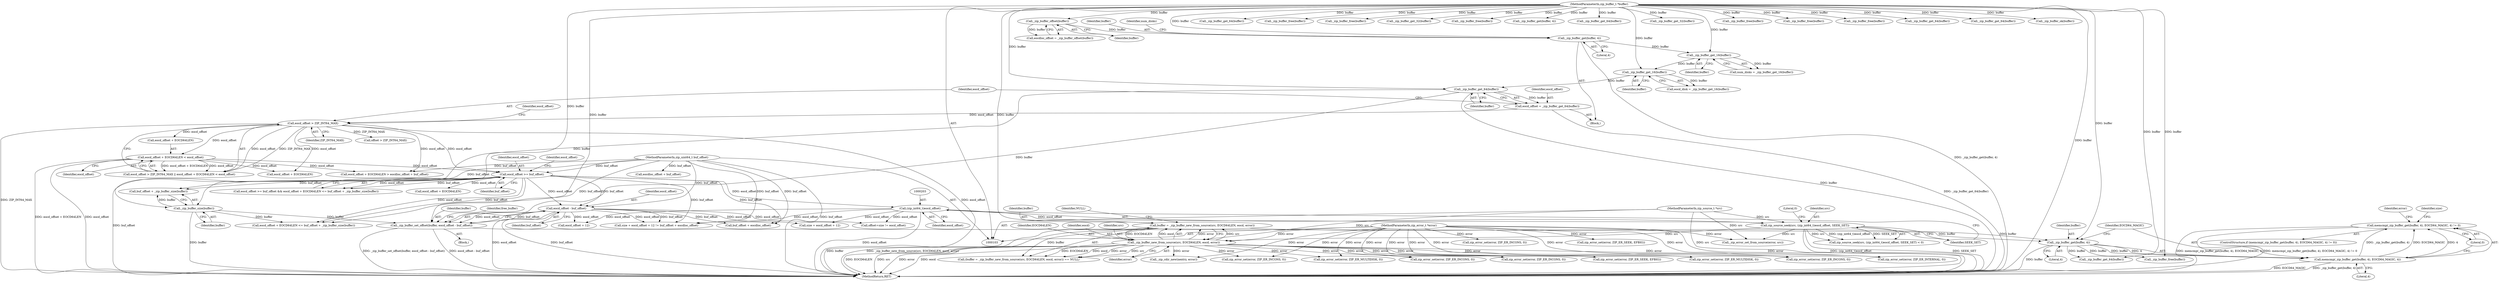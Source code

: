 digraph "0_libzip_9b46957ec98d85a572e9ef98301247f39338a3b5@API" {
"1000230" [label="(Call,memcmp(_zip_buffer_get(buffer, 4), EOCD64_MAGIC, 4) != 0)"];
"1000231" [label="(Call,memcmp(_zip_buffer_get(buffer, 4), EOCD64_MAGIC, 4))"];
"1000232" [label="(Call,_zip_buffer_get(buffer, 4))"];
"1000215" [label="(Call,buffer = _zip_buffer_new_from_source(src, EOCD64LEN, eocd, error))"];
"1000105" [label="(MethodParameterIn,zip_buffer_t *buffer)"];
"1000217" [label="(Call,_zip_buffer_new_from_source(src, EOCD64LEN, eocd, error))"];
"1000200" [label="(Call,zip_source_seek(src, (zip_int64_t)eocd_offset, SEEK_SET))"];
"1000104" [label="(MethodParameterIn,zip_source_t *src)"];
"1000202" [label="(Call,(zip_int64_t)eocd_offset)"];
"1000176" [label="(Call,eocd_offset >= buf_offset)"];
"1000147" [label="(Call,eocd_offset + EOCD64LEN < eocd_offset)"];
"1000144" [label="(Call,eocd_offset > ZIP_INT64_MAX)"];
"1000138" [label="(Call,eocd_offset = _zip_buffer_get_64(buffer))"];
"1000140" [label="(Call,_zip_buffer_get_64(buffer))"];
"1000136" [label="(Call,_zip_buffer_get_16(buffer))"];
"1000132" [label="(Call,_zip_buffer_get_16(buffer))"];
"1000127" [label="(Call,_zip_buffer_get(buffer, 4))"];
"1000125" [label="(Call,_zip_buffer_offset(buffer))"];
"1000106" [label="(MethodParameterIn,zip_uint64_t buf_offset)"];
"1000108" [label="(MethodParameterIn,zip_error_t *error)"];
"1000188" [label="(Call,_zip_buffer_set_offset(buffer, eocd_offset - buf_offset))"];
"1000185" [label="(Call,_zip_buffer_size(buffer))"];
"1000190" [label="(Call,eocd_offset - buf_offset)"];
"1000222" [label="(Identifier,NULL)"];
"1000188" [label="(Call,_zip_buffer_set_offset(buffer, eocd_offset - buf_offset))"];
"1000240" [label="(Identifier,error)"];
"1000364" [label="(Call,zip_error_set(error, ZIP_ER_MULTIDISK, 0))"];
"1000192" [label="(Identifier,buf_offset)"];
"1000183" [label="(Call,buf_offset + _zip_buffer_size(buffer))"];
"1000381" [label="(Call,_zip_buffer_get_64(buffer))"];
"1000371" [label="(Call,_zip_buffer_free(buffer))"];
"1000262" [label="(Call,eocd_offset + 12)"];
"1000205" [label="(Identifier,SEEK_SET)"];
"1000219" [label="(Identifier,EOCD64LEN)"];
"1000199" [label="(Call,zip_source_seek(src, (zip_int64_t)eocd_offset, SEEK_SET) < 0)"];
"1000347" [label="(Call,_zip_buffer_free(buffer))"];
"1000125" [label="(Call,_zip_buffer_offset(buffer))"];
"1000285" [label="(Call,_zip_buffer_get_32(buffer))"];
"1000235" [label="(Identifier,EOCD64_MAGIC)"];
"1000109" [label="(Block,)"];
"1000105" [label="(MethodParameterIn,zip_buffer_t *buffer)"];
"1000194" [label="(Identifier,free_buffer)"];
"1000186" [label="(Identifier,buffer)"];
"1000426" [label="(Call,offset+size != eocd_offset)"];
"1000327" [label="(Call,_zip_buffer_free(buffer))"];
"1000231" [label="(Call,memcmp(_zip_buffer_get(buffer, 4), EOCD64_MAGIC, 4))"];
"1000208" [label="(Call,_zip_error_set_from_source(error, src))"];
"1000432" [label="(Call,zip_error_set(error, ZIP_ER_INCONS, 0))"];
"1000133" [label="(Identifier,buffer)"];
"1000134" [label="(Call,eocd_disk = _zip_buffer_get_16(buffer))"];
"1000202" [label="(Call,(zip_int64_t)eocd_offset)"];
"1000140" [label="(Call,_zip_buffer_get_64(buffer))"];
"1000128" [label="(Identifier,buffer)"];
"1000143" [label="(Call,eocd_offset > ZIP_INT64_MAX || eocd_offset + EOCD64LEN < eocd_offset)"];
"1000230" [label="(Call,memcmp(_zip_buffer_get(buffer, 4), EOCD64_MAGIC, 4) != 0)"];
"1000406" [label="(Call,offset > ZIP_INT64_MAX)"];
"1000232" [label="(Call,_zip_buffer_get(buffer, 4))"];
"1000280" [label="(Call,_zip_buffer_get(buffer, 4))"];
"1000132" [label="(Call,_zip_buffer_get_16(buffer))"];
"1000131" [label="(Identifier,num_disks)"];
"1000180" [label="(Call,eocd_offset + EOCD64LEN)"];
"1000127" [label="(Call,_zip_buffer_get(buffer, 4))"];
"1000269" [label="(Call,zip_error_set(error, ZIP_ER_INCONS, 0))"];
"1000239" [label="(Call,zip_error_set(error, ZIP_ER_INCONS, 0))"];
"1000415" [label="(Call,zip_error_set(error, ZIP_ER_SEEK, EFBIG))"];
"1000377" [label="(Call,_zip_buffer_get_64(buffer))"];
"1000151" [label="(Identifier,eocd_offset)"];
"1000388" [label="(Call,zip_error_set(error, ZIP_ER_INTERNAL, 0))"];
"1000200" [label="(Call,zip_source_seek(src, (zip_int64_t)eocd_offset, SEEK_SET))"];
"1000320" [label="(Call,zip_error_set(error, ZIP_ER_INCONS, 0))"];
"1000246" [label="(Call,_zip_buffer_free(buffer))"];
"1000289" [label="(Call,_zip_buffer_get_32(buffer))"];
"1000181" [label="(Identifier,eocd_offset)"];
"1000185" [label="(Call,_zip_buffer_size(buffer))"];
"1000465" [label="(MethodReturn,RET)"];
"1000137" [label="(Identifier,buffer)"];
"1000276" [label="(Call,_zip_buffer_free(buffer))"];
"1000217" [label="(Call,_zip_buffer_new_from_source(src, EOCD64LEN, eocd, error))"];
"1000108" [label="(MethodParameterIn,zip_error_t *error)"];
"1000204" [label="(Identifier,eocd_offset)"];
"1000215" [label="(Call,buffer = _zip_buffer_new_from_source(src, EOCD64LEN, eocd, error))"];
"1000104" [label="(MethodParameterIn,zip_source_t *src)"];
"1000164" [label="(Call,eocdloc_offset + buf_offset)"];
"1000395" [label="(Call,_zip_buffer_free(buffer))"];
"1000147" [label="(Call,eocd_offset + EOCD64LEN < eocd_offset)"];
"1000177" [label="(Identifier,eocd_offset)"];
"1000216" [label="(Identifier,buffer)"];
"1000149" [label="(Identifier,eocd_offset)"];
"1000233" [label="(Identifier,buffer)"];
"1000402" [label="(Call,_zip_buffer_free(buffer))"];
"1000168" [label="(Call,zip_error_set(error, ZIP_ER_INCONS, 0))"];
"1000190" [label="(Call,eocd_offset - buf_offset)"];
"1000144" [label="(Call,eocd_offset > ZIP_INT64_MAX)"];
"1000353" [label="(Call,_zip_buffer_get_64(buffer))"];
"1000129" [label="(Literal,4)"];
"1000178" [label="(Identifier,buf_offset)"];
"1000138" [label="(Call,eocd_offset = _zip_buffer_get_64(buffer))"];
"1000340" [label="(Call,zip_error_set(error, ZIP_ER_MULTIDISK, 0))"];
"1000251" [label="(Identifier,size)"];
"1000206" [label="(Literal,0)"];
"1000176" [label="(Call,eocd_offset >= buf_offset)"];
"1000236" [label="(Literal,4)"];
"1000161" [label="(Call,eocd_offset + EOCD64LEN)"];
"1000139" [label="(Identifier,eocd_offset)"];
"1000201" [label="(Identifier,src)"];
"1000145" [label="(Identifier,eocd_offset)"];
"1000265" [label="(Call,buf_offset + eocdloc_offset)"];
"1000357" [label="(Call,_zip_buffer_get_64(buffer))"];
"1000220" [label="(Identifier,eocd)"];
"1000153" [label="(Call,zip_error_set(error, ZIP_ER_SEEK, EFBIG))"];
"1000442" [label="(Call,_zip_cdir_new(nentry, error))"];
"1000234" [label="(Literal,4)"];
"1000123" [label="(Call,eocdloc_offset = _zip_buffer_offset(buffer))"];
"1000136" [label="(Call,_zip_buffer_get_16(buffer))"];
"1000385" [label="(Call,_zip_buffer_ok(buffer))"];
"1000252" [label="(Call,_zip_buffer_get_64(buffer))"];
"1000187" [label="(Block,)"];
"1000148" [label="(Call,eocd_offset + EOCD64LEN)"];
"1000126" [label="(Identifier,buffer)"];
"1000218" [label="(Identifier,src)"];
"1000214" [label="(Call,(buffer = _zip_buffer_new_from_source(src, EOCD64LEN, eocd, error)) == NULL)"];
"1000221" [label="(Identifier,error)"];
"1000229" [label="(ControlStructure,if (memcmp(_zip_buffer_get(buffer, 4), EOCD64_MAGIC, 4) != 0))"];
"1000237" [label="(Literal,0)"];
"1000189" [label="(Identifier,buffer)"];
"1000141" [label="(Identifier,buffer)"];
"1000259" [label="(Call,size + eocd_offset + 12 != buf_offset + eocdloc_offset)"];
"1000106" [label="(MethodParameterIn,zip_uint64_t buf_offset)"];
"1000191" [label="(Identifier,eocd_offset)"];
"1000179" [label="(Call,eocd_offset + EOCD64LEN <= buf_offset + _zip_buffer_size(buffer))"];
"1000160" [label="(Call,eocd_offset + EOCD64LEN > eocdloc_offset + buf_offset)"];
"1000130" [label="(Call,num_disks = _zip_buffer_get_16(buffer))"];
"1000175" [label="(Call,eocd_offset >= buf_offset && eocd_offset + EOCD64LEN <= buf_offset + _zip_buffer_size(buffer))"];
"1000146" [label="(Identifier,ZIP_INT64_MAX)"];
"1000260" [label="(Call,size + eocd_offset + 12)"];
"1000230" -> "1000229"  [label="AST: "];
"1000230" -> "1000237"  [label="CFG: "];
"1000231" -> "1000230"  [label="AST: "];
"1000237" -> "1000230"  [label="AST: "];
"1000240" -> "1000230"  [label="CFG: "];
"1000251" -> "1000230"  [label="CFG: "];
"1000230" -> "1000465"  [label="DDG: memcmp(_zip_buffer_get(buffer, 4), EOCD64_MAGIC, 4)"];
"1000230" -> "1000465"  [label="DDG: memcmp(_zip_buffer_get(buffer, 4), EOCD64_MAGIC, 4) != 0"];
"1000231" -> "1000230"  [label="DDG: _zip_buffer_get(buffer, 4)"];
"1000231" -> "1000230"  [label="DDG: EOCD64_MAGIC"];
"1000231" -> "1000230"  [label="DDG: 4"];
"1000231" -> "1000236"  [label="CFG: "];
"1000232" -> "1000231"  [label="AST: "];
"1000235" -> "1000231"  [label="AST: "];
"1000236" -> "1000231"  [label="AST: "];
"1000237" -> "1000231"  [label="CFG: "];
"1000231" -> "1000465"  [label="DDG: EOCD64_MAGIC"];
"1000231" -> "1000465"  [label="DDG: _zip_buffer_get(buffer, 4)"];
"1000232" -> "1000231"  [label="DDG: buffer"];
"1000232" -> "1000231"  [label="DDG: 4"];
"1000232" -> "1000234"  [label="CFG: "];
"1000233" -> "1000232"  [label="AST: "];
"1000234" -> "1000232"  [label="AST: "];
"1000235" -> "1000232"  [label="CFG: "];
"1000232" -> "1000465"  [label="DDG: buffer"];
"1000215" -> "1000232"  [label="DDG: buffer"];
"1000188" -> "1000232"  [label="DDG: buffer"];
"1000105" -> "1000232"  [label="DDG: buffer"];
"1000232" -> "1000246"  [label="DDG: buffer"];
"1000232" -> "1000252"  [label="DDG: buffer"];
"1000215" -> "1000214"  [label="AST: "];
"1000215" -> "1000217"  [label="CFG: "];
"1000216" -> "1000215"  [label="AST: "];
"1000217" -> "1000215"  [label="AST: "];
"1000222" -> "1000215"  [label="CFG: "];
"1000215" -> "1000465"  [label="DDG: buffer"];
"1000215" -> "1000465"  [label="DDG: _zip_buffer_new_from_source(src, EOCD64LEN, eocd, error)"];
"1000215" -> "1000214"  [label="DDG: buffer"];
"1000105" -> "1000215"  [label="DDG: buffer"];
"1000217" -> "1000215"  [label="DDG: src"];
"1000217" -> "1000215"  [label="DDG: EOCD64LEN"];
"1000217" -> "1000215"  [label="DDG: eocd"];
"1000217" -> "1000215"  [label="DDG: error"];
"1000105" -> "1000103"  [label="AST: "];
"1000105" -> "1000465"  [label="DDG: buffer"];
"1000105" -> "1000125"  [label="DDG: buffer"];
"1000105" -> "1000127"  [label="DDG: buffer"];
"1000105" -> "1000132"  [label="DDG: buffer"];
"1000105" -> "1000136"  [label="DDG: buffer"];
"1000105" -> "1000140"  [label="DDG: buffer"];
"1000105" -> "1000185"  [label="DDG: buffer"];
"1000105" -> "1000188"  [label="DDG: buffer"];
"1000105" -> "1000246"  [label="DDG: buffer"];
"1000105" -> "1000252"  [label="DDG: buffer"];
"1000105" -> "1000276"  [label="DDG: buffer"];
"1000105" -> "1000280"  [label="DDG: buffer"];
"1000105" -> "1000285"  [label="DDG: buffer"];
"1000105" -> "1000289"  [label="DDG: buffer"];
"1000105" -> "1000327"  [label="DDG: buffer"];
"1000105" -> "1000347"  [label="DDG: buffer"];
"1000105" -> "1000353"  [label="DDG: buffer"];
"1000105" -> "1000357"  [label="DDG: buffer"];
"1000105" -> "1000371"  [label="DDG: buffer"];
"1000105" -> "1000377"  [label="DDG: buffer"];
"1000105" -> "1000381"  [label="DDG: buffer"];
"1000105" -> "1000385"  [label="DDG: buffer"];
"1000105" -> "1000395"  [label="DDG: buffer"];
"1000105" -> "1000402"  [label="DDG: buffer"];
"1000217" -> "1000221"  [label="CFG: "];
"1000218" -> "1000217"  [label="AST: "];
"1000219" -> "1000217"  [label="AST: "];
"1000220" -> "1000217"  [label="AST: "];
"1000221" -> "1000217"  [label="AST: "];
"1000217" -> "1000465"  [label="DDG: error"];
"1000217" -> "1000465"  [label="DDG: EOCD64LEN"];
"1000217" -> "1000465"  [label="DDG: src"];
"1000217" -> "1000465"  [label="DDG: eocd"];
"1000217" -> "1000214"  [label="DDG: src"];
"1000217" -> "1000214"  [label="DDG: EOCD64LEN"];
"1000217" -> "1000214"  [label="DDG: eocd"];
"1000217" -> "1000214"  [label="DDG: error"];
"1000200" -> "1000217"  [label="DDG: src"];
"1000104" -> "1000217"  [label="DDG: src"];
"1000108" -> "1000217"  [label="DDG: error"];
"1000217" -> "1000239"  [label="DDG: error"];
"1000217" -> "1000269"  [label="DDG: error"];
"1000217" -> "1000320"  [label="DDG: error"];
"1000217" -> "1000340"  [label="DDG: error"];
"1000217" -> "1000364"  [label="DDG: error"];
"1000217" -> "1000388"  [label="DDG: error"];
"1000217" -> "1000415"  [label="DDG: error"];
"1000217" -> "1000432"  [label="DDG: error"];
"1000217" -> "1000442"  [label="DDG: error"];
"1000200" -> "1000199"  [label="AST: "];
"1000200" -> "1000205"  [label="CFG: "];
"1000201" -> "1000200"  [label="AST: "];
"1000202" -> "1000200"  [label="AST: "];
"1000205" -> "1000200"  [label="AST: "];
"1000206" -> "1000200"  [label="CFG: "];
"1000200" -> "1000465"  [label="DDG: SEEK_SET"];
"1000200" -> "1000465"  [label="DDG: (zip_int64_t)eocd_offset"];
"1000200" -> "1000199"  [label="DDG: src"];
"1000200" -> "1000199"  [label="DDG: (zip_int64_t)eocd_offset"];
"1000200" -> "1000199"  [label="DDG: SEEK_SET"];
"1000104" -> "1000200"  [label="DDG: src"];
"1000202" -> "1000200"  [label="DDG: eocd_offset"];
"1000200" -> "1000208"  [label="DDG: src"];
"1000104" -> "1000103"  [label="AST: "];
"1000104" -> "1000465"  [label="DDG: src"];
"1000104" -> "1000208"  [label="DDG: src"];
"1000202" -> "1000204"  [label="CFG: "];
"1000203" -> "1000202"  [label="AST: "];
"1000204" -> "1000202"  [label="AST: "];
"1000205" -> "1000202"  [label="CFG: "];
"1000202" -> "1000465"  [label="DDG: eocd_offset"];
"1000176" -> "1000202"  [label="DDG: eocd_offset"];
"1000202" -> "1000259"  [label="DDG: eocd_offset"];
"1000202" -> "1000260"  [label="DDG: eocd_offset"];
"1000202" -> "1000262"  [label="DDG: eocd_offset"];
"1000202" -> "1000426"  [label="DDG: eocd_offset"];
"1000176" -> "1000175"  [label="AST: "];
"1000176" -> "1000178"  [label="CFG: "];
"1000177" -> "1000176"  [label="AST: "];
"1000178" -> "1000176"  [label="AST: "];
"1000181" -> "1000176"  [label="CFG: "];
"1000175" -> "1000176"  [label="CFG: "];
"1000176" -> "1000465"  [label="DDG: buf_offset"];
"1000176" -> "1000175"  [label="DDG: eocd_offset"];
"1000176" -> "1000175"  [label="DDG: buf_offset"];
"1000147" -> "1000176"  [label="DDG: eocd_offset"];
"1000144" -> "1000176"  [label="DDG: eocd_offset"];
"1000106" -> "1000176"  [label="DDG: buf_offset"];
"1000176" -> "1000179"  [label="DDG: eocd_offset"];
"1000176" -> "1000179"  [label="DDG: buf_offset"];
"1000176" -> "1000180"  [label="DDG: eocd_offset"];
"1000176" -> "1000183"  [label="DDG: buf_offset"];
"1000176" -> "1000190"  [label="DDG: eocd_offset"];
"1000176" -> "1000190"  [label="DDG: buf_offset"];
"1000176" -> "1000259"  [label="DDG: buf_offset"];
"1000176" -> "1000265"  [label="DDG: buf_offset"];
"1000147" -> "1000143"  [label="AST: "];
"1000147" -> "1000151"  [label="CFG: "];
"1000148" -> "1000147"  [label="AST: "];
"1000151" -> "1000147"  [label="AST: "];
"1000143" -> "1000147"  [label="CFG: "];
"1000147" -> "1000465"  [label="DDG: eocd_offset"];
"1000147" -> "1000465"  [label="DDG: eocd_offset + EOCD64LEN"];
"1000147" -> "1000143"  [label="DDG: eocd_offset + EOCD64LEN"];
"1000147" -> "1000143"  [label="DDG: eocd_offset"];
"1000144" -> "1000147"  [label="DDG: eocd_offset"];
"1000147" -> "1000160"  [label="DDG: eocd_offset"];
"1000147" -> "1000161"  [label="DDG: eocd_offset"];
"1000144" -> "1000143"  [label="AST: "];
"1000144" -> "1000146"  [label="CFG: "];
"1000145" -> "1000144"  [label="AST: "];
"1000146" -> "1000144"  [label="AST: "];
"1000149" -> "1000144"  [label="CFG: "];
"1000143" -> "1000144"  [label="CFG: "];
"1000144" -> "1000465"  [label="DDG: eocd_offset"];
"1000144" -> "1000465"  [label="DDG: ZIP_INT64_MAX"];
"1000144" -> "1000143"  [label="DDG: eocd_offset"];
"1000144" -> "1000143"  [label="DDG: ZIP_INT64_MAX"];
"1000138" -> "1000144"  [label="DDG: eocd_offset"];
"1000144" -> "1000148"  [label="DDG: eocd_offset"];
"1000144" -> "1000160"  [label="DDG: eocd_offset"];
"1000144" -> "1000161"  [label="DDG: eocd_offset"];
"1000144" -> "1000406"  [label="DDG: ZIP_INT64_MAX"];
"1000138" -> "1000109"  [label="AST: "];
"1000138" -> "1000140"  [label="CFG: "];
"1000139" -> "1000138"  [label="AST: "];
"1000140" -> "1000138"  [label="AST: "];
"1000145" -> "1000138"  [label="CFG: "];
"1000138" -> "1000465"  [label="DDG: _zip_buffer_get_64(buffer)"];
"1000140" -> "1000138"  [label="DDG: buffer"];
"1000140" -> "1000141"  [label="CFG: "];
"1000141" -> "1000140"  [label="AST: "];
"1000140" -> "1000465"  [label="DDG: buffer"];
"1000136" -> "1000140"  [label="DDG: buffer"];
"1000140" -> "1000185"  [label="DDG: buffer"];
"1000140" -> "1000188"  [label="DDG: buffer"];
"1000136" -> "1000134"  [label="AST: "];
"1000136" -> "1000137"  [label="CFG: "];
"1000137" -> "1000136"  [label="AST: "];
"1000134" -> "1000136"  [label="CFG: "];
"1000136" -> "1000134"  [label="DDG: buffer"];
"1000132" -> "1000136"  [label="DDG: buffer"];
"1000132" -> "1000130"  [label="AST: "];
"1000132" -> "1000133"  [label="CFG: "];
"1000133" -> "1000132"  [label="AST: "];
"1000130" -> "1000132"  [label="CFG: "];
"1000132" -> "1000130"  [label="DDG: buffer"];
"1000127" -> "1000132"  [label="DDG: buffer"];
"1000127" -> "1000109"  [label="AST: "];
"1000127" -> "1000129"  [label="CFG: "];
"1000128" -> "1000127"  [label="AST: "];
"1000129" -> "1000127"  [label="AST: "];
"1000131" -> "1000127"  [label="CFG: "];
"1000127" -> "1000465"  [label="DDG: _zip_buffer_get(buffer, 4)"];
"1000125" -> "1000127"  [label="DDG: buffer"];
"1000125" -> "1000123"  [label="AST: "];
"1000125" -> "1000126"  [label="CFG: "];
"1000126" -> "1000125"  [label="AST: "];
"1000123" -> "1000125"  [label="CFG: "];
"1000125" -> "1000123"  [label="DDG: buffer"];
"1000106" -> "1000103"  [label="AST: "];
"1000106" -> "1000465"  [label="DDG: buf_offset"];
"1000106" -> "1000160"  [label="DDG: buf_offset"];
"1000106" -> "1000164"  [label="DDG: buf_offset"];
"1000106" -> "1000179"  [label="DDG: buf_offset"];
"1000106" -> "1000183"  [label="DDG: buf_offset"];
"1000106" -> "1000190"  [label="DDG: buf_offset"];
"1000106" -> "1000259"  [label="DDG: buf_offset"];
"1000106" -> "1000265"  [label="DDG: buf_offset"];
"1000108" -> "1000103"  [label="AST: "];
"1000108" -> "1000465"  [label="DDG: error"];
"1000108" -> "1000153"  [label="DDG: error"];
"1000108" -> "1000168"  [label="DDG: error"];
"1000108" -> "1000208"  [label="DDG: error"];
"1000108" -> "1000239"  [label="DDG: error"];
"1000108" -> "1000269"  [label="DDG: error"];
"1000108" -> "1000320"  [label="DDG: error"];
"1000108" -> "1000340"  [label="DDG: error"];
"1000108" -> "1000364"  [label="DDG: error"];
"1000108" -> "1000388"  [label="DDG: error"];
"1000108" -> "1000415"  [label="DDG: error"];
"1000108" -> "1000432"  [label="DDG: error"];
"1000108" -> "1000442"  [label="DDG: error"];
"1000188" -> "1000187"  [label="AST: "];
"1000188" -> "1000190"  [label="CFG: "];
"1000189" -> "1000188"  [label="AST: "];
"1000190" -> "1000188"  [label="AST: "];
"1000194" -> "1000188"  [label="CFG: "];
"1000188" -> "1000465"  [label="DDG: _zip_buffer_set_offset(buffer, eocd_offset - buf_offset)"];
"1000188" -> "1000465"  [label="DDG: eocd_offset - buf_offset"];
"1000185" -> "1000188"  [label="DDG: buffer"];
"1000190" -> "1000188"  [label="DDG: eocd_offset"];
"1000190" -> "1000188"  [label="DDG: buf_offset"];
"1000185" -> "1000183"  [label="AST: "];
"1000185" -> "1000186"  [label="CFG: "];
"1000186" -> "1000185"  [label="AST: "];
"1000183" -> "1000185"  [label="CFG: "];
"1000185" -> "1000465"  [label="DDG: buffer"];
"1000185" -> "1000179"  [label="DDG: buffer"];
"1000185" -> "1000183"  [label="DDG: buffer"];
"1000190" -> "1000192"  [label="CFG: "];
"1000191" -> "1000190"  [label="AST: "];
"1000192" -> "1000190"  [label="AST: "];
"1000190" -> "1000465"  [label="DDG: eocd_offset"];
"1000190" -> "1000465"  [label="DDG: buf_offset"];
"1000190" -> "1000259"  [label="DDG: eocd_offset"];
"1000190" -> "1000259"  [label="DDG: buf_offset"];
"1000190" -> "1000260"  [label="DDG: eocd_offset"];
"1000190" -> "1000262"  [label="DDG: eocd_offset"];
"1000190" -> "1000265"  [label="DDG: buf_offset"];
"1000190" -> "1000426"  [label="DDG: eocd_offset"];
}
